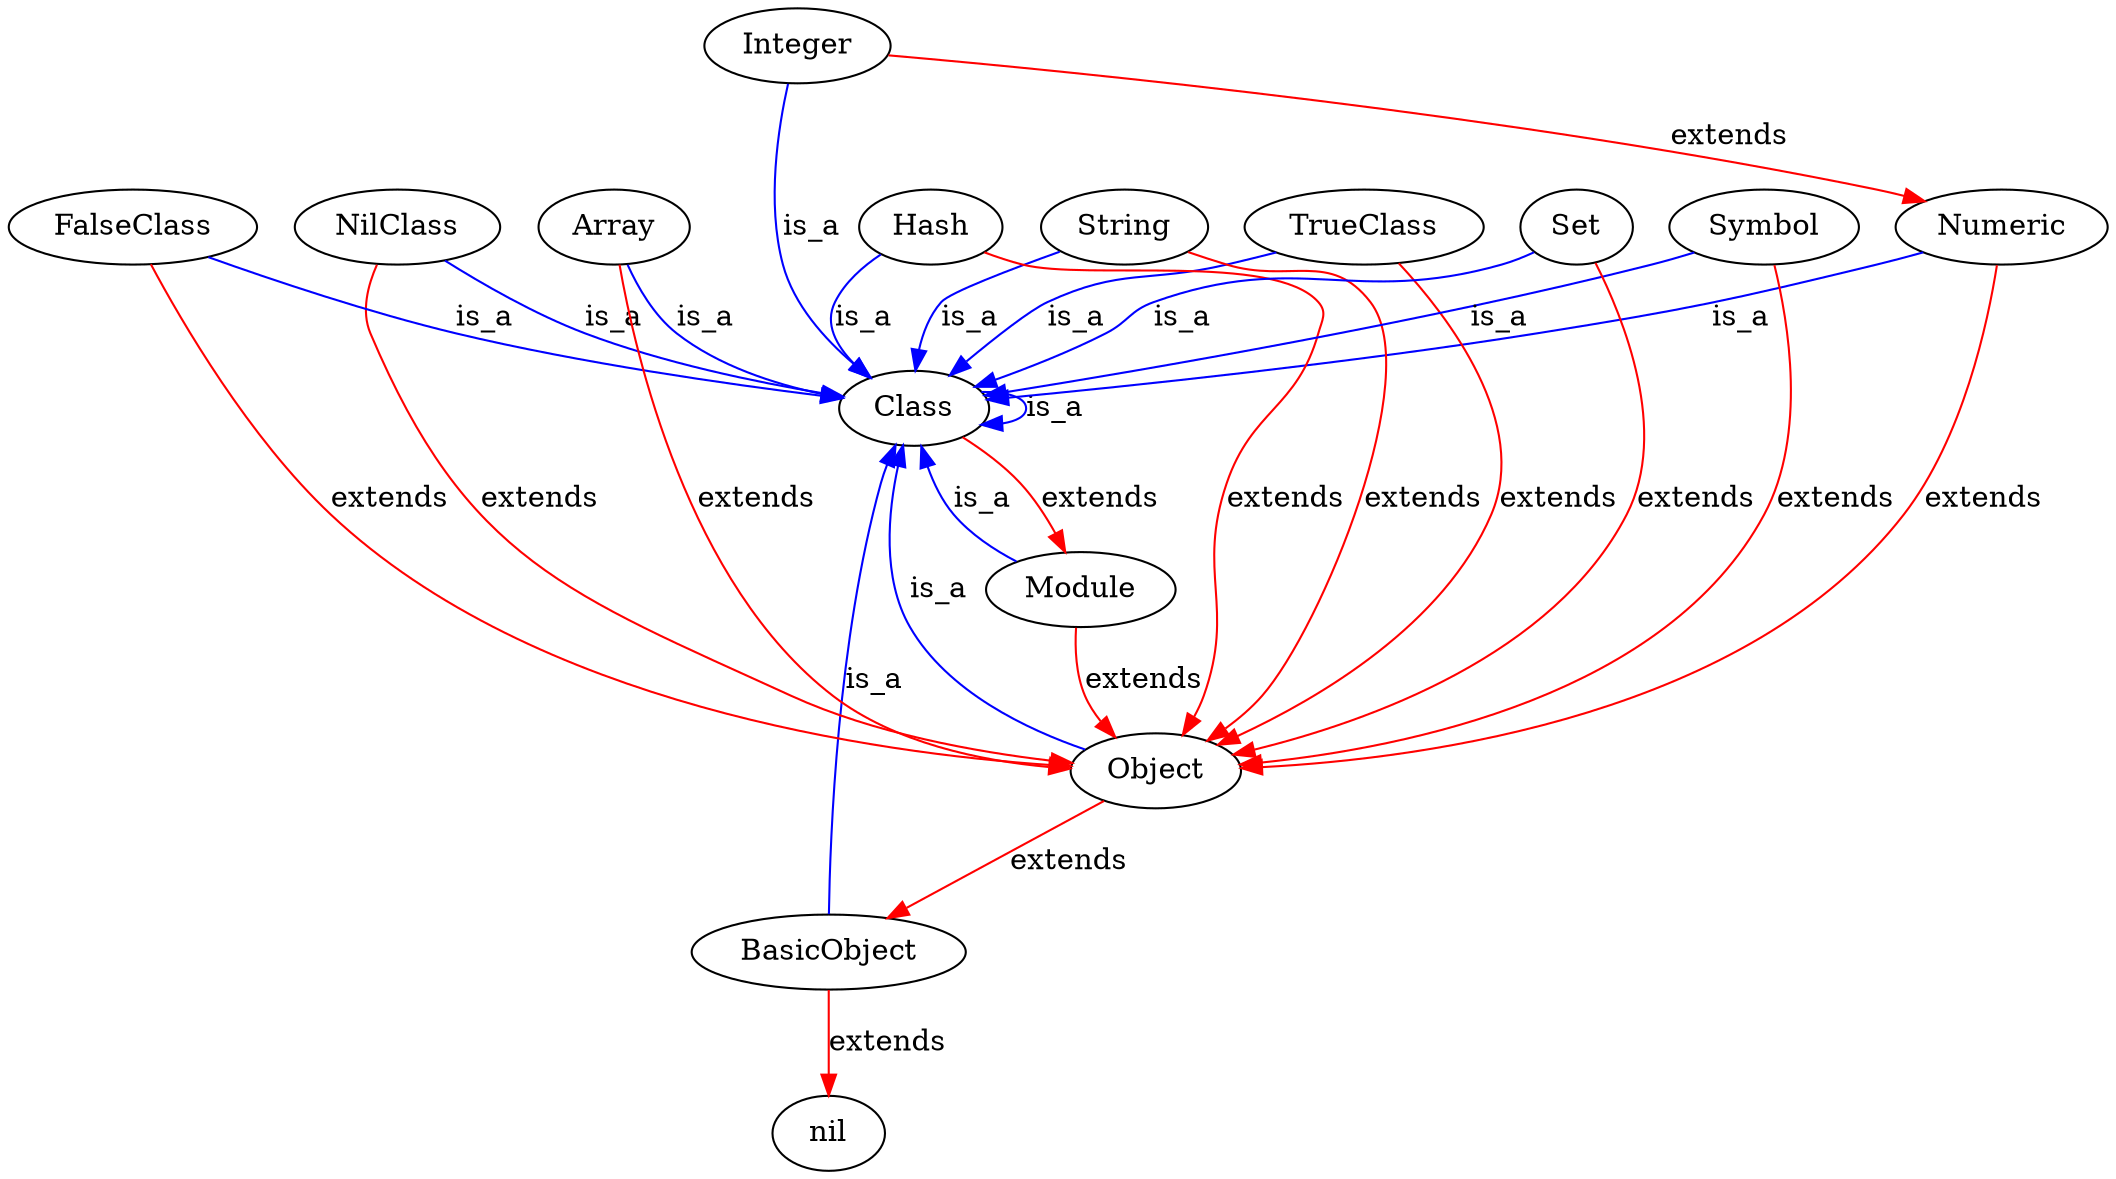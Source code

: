 digraph {
	Integer -> Class [ label="is_a" color="blue" ];
	Class -> Class [ label="is_a" color="blue" ];
	Class -> Module [ label="extends" color="red" ];
	Module -> Class [ label="is_a" color="blue" ];
	Module -> Object [ label="extends" color="red" ];
	Object -> Class [ label="is_a" color="blue" ];
	Object -> BasicObject [ label="extends" color="red" ];
	BasicObject -> Class [ label="is_a" color="blue" ];
	BasicObject -> nil [ label="extends" color="red" ];
	NilClass -> Class [ label="is_a" color="blue" ];
	NilClass -> Object [ label="extends" color="red" ];
	Integer -> Numeric [ label="extends" color="red" ];
	Numeric -> Class [ label="is_a" color="blue" ];
	Numeric -> Object [ label="extends" color="red" ];
	TrueClass -> Class [ label="is_a" color="blue" ];
	TrueClass -> Object [ label="extends" color="red" ];
	FalseClass -> Class [ label="is_a" color="blue" ];
	FalseClass -> Object [ label="extends" color="red" ];
	Array -> Class [ label="is_a" color="blue" ];
	Array -> Object [ label="extends" color="red" ];
	String -> Class [ label="is_a" color="blue" ];
	String -> Object [ label="extends" color="red" ];
	Hash -> Class [ label="is_a" color="blue" ];
	Hash -> Object [ label="extends" color="red" ];
	Symbol -> Class [ label="is_a" color="blue" ];
	Symbol -> Object [ label="extends" color="red" ];
	Set -> Class [ label="is_a" color="blue" ];
	Set -> Object [ label="extends" color="red" ];
}
